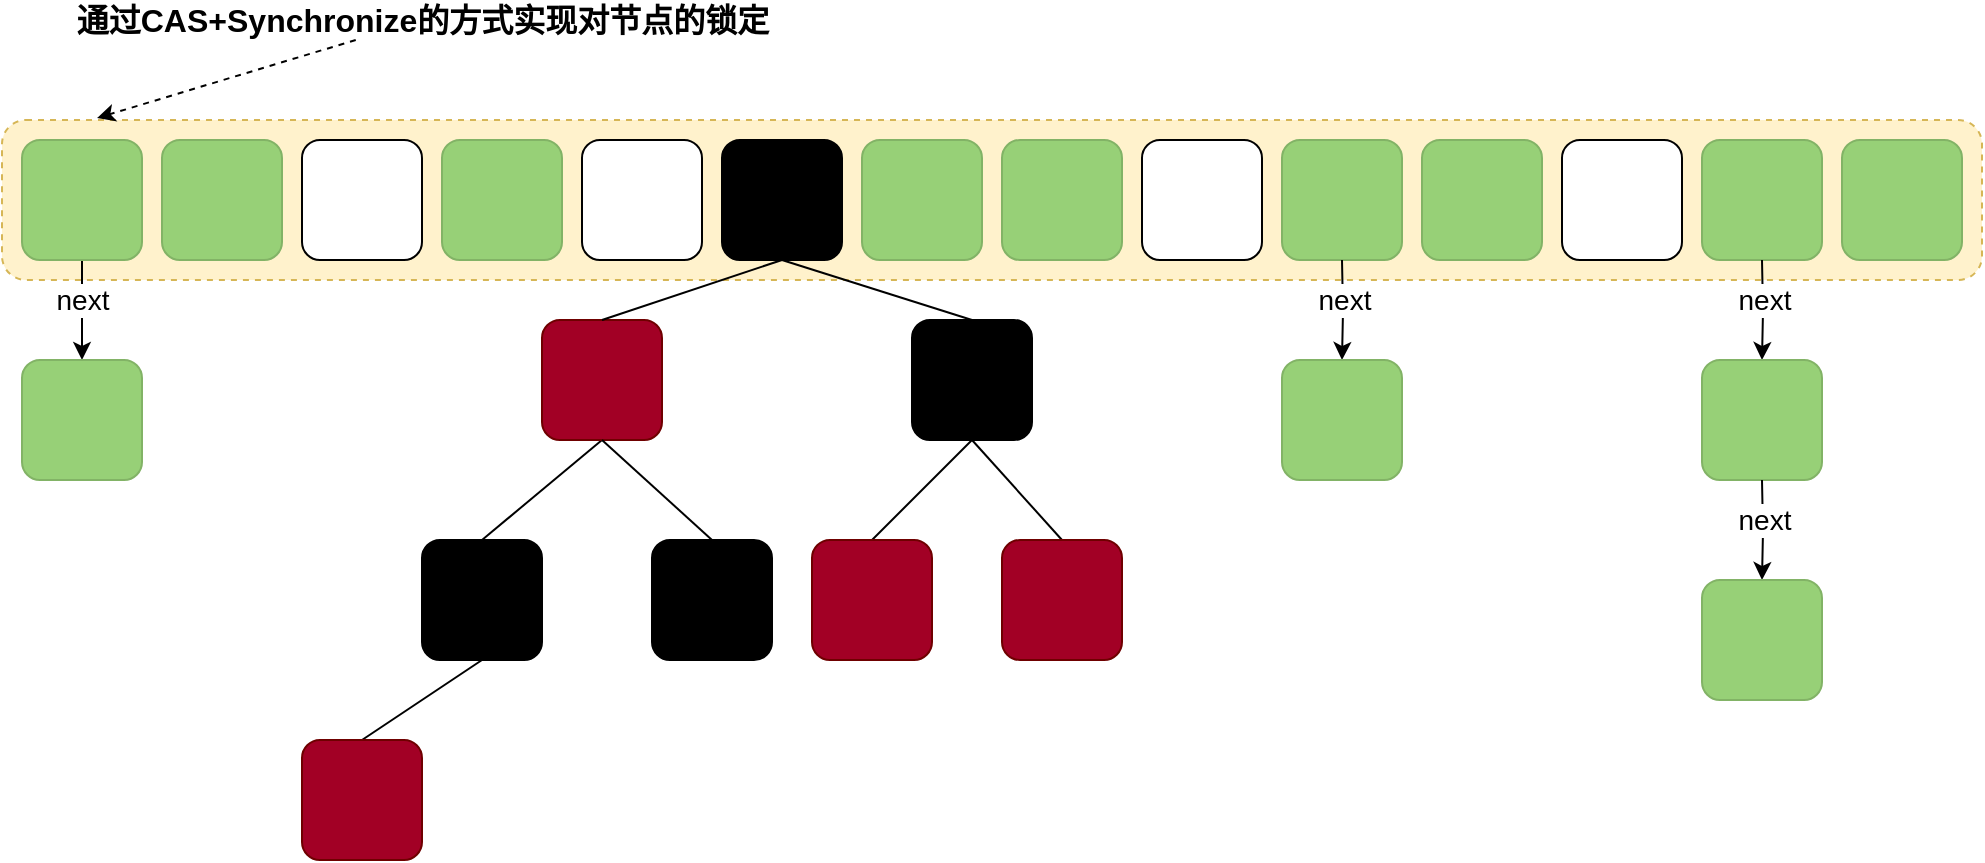 <mxfile version="15.8.7" type="device"><diagram id="Et73BvDUvmp1eKUKisZ2" name="第 1 页"><mxGraphModel dx="1102" dy="857" grid="1" gridSize="10" guides="1" tooltips="1" connect="1" arrows="1" fold="1" page="1" pageScale="1" pageWidth="1100" pageHeight="850" math="0" shadow="0"><root><mxCell id="0"/><mxCell id="1" parent="0"/><mxCell id="1-SrhRKJC72R2OhxaAqG-1" value="" style="rounded=1;whiteSpace=wrap;html=1;dashed=1;fillColor=#fff2cc;strokeColor=#d6b656;" parent="1" vertex="1"><mxGeometry x="55" y="270" width="990" height="80" as="geometry"/></mxCell><mxCell id="1-SrhRKJC72R2OhxaAqG-2" value="" style="edgeStyle=orthogonalEdgeStyle;rounded=0;orthogonalLoop=1;jettySize=auto;html=1;" parent="1" source="1-SrhRKJC72R2OhxaAqG-4" target="1-SrhRKJC72R2OhxaAqG-18" edge="1"><mxGeometry relative="1" as="geometry"/></mxCell><mxCell id="1-SrhRKJC72R2OhxaAqG-3" value="next" style="edgeLabel;html=1;align=center;verticalAlign=middle;resizable=0;points=[];fontSize=14;" parent="1-SrhRKJC72R2OhxaAqG-2" vertex="1" connectable="0"><mxGeometry x="-0.25" y="2" relative="1" as="geometry"><mxPoint x="-2" y="1" as="offset"/></mxGeometry></mxCell><mxCell id="1-SrhRKJC72R2OhxaAqG-4" value="" style="rounded=1;whiteSpace=wrap;html=1;fillColor=#97D077;strokeColor=#82b366;" parent="1" vertex="1"><mxGeometry x="65" y="280" width="60" height="60" as="geometry"/></mxCell><mxCell id="1-SrhRKJC72R2OhxaAqG-5" value="" style="rounded=1;whiteSpace=wrap;html=1;strokeColor=#82b366;fillColor=#97D077;" parent="1" vertex="1"><mxGeometry x="135" y="280" width="60" height="60" as="geometry"/></mxCell><mxCell id="1-SrhRKJC72R2OhxaAqG-6" value="" style="rounded=1;whiteSpace=wrap;html=1;" parent="1" vertex="1"><mxGeometry x="205" y="280" width="60" height="60" as="geometry"/></mxCell><mxCell id="1-SrhRKJC72R2OhxaAqG-7" value="" style="rounded=1;whiteSpace=wrap;html=1;strokeColor=#82b366;fillColor=#97D077;" parent="1" vertex="1"><mxGeometry x="275" y="280" width="60" height="60" as="geometry"/></mxCell><mxCell id="1-SrhRKJC72R2OhxaAqG-8" value="" style="rounded=1;whiteSpace=wrap;html=1;" parent="1" vertex="1"><mxGeometry x="345" y="280" width="60" height="60" as="geometry"/></mxCell><mxCell id="1-SrhRKJC72R2OhxaAqG-9" value="" style="rounded=1;whiteSpace=wrap;html=1;strokeColor=#000000;fillColor=#000000;fontColor=#000000;" parent="1" vertex="1"><mxGeometry x="415" y="280" width="60" height="60" as="geometry"/></mxCell><mxCell id="1-SrhRKJC72R2OhxaAqG-10" value="" style="rounded=1;whiteSpace=wrap;html=1;strokeColor=#82b366;fillColor=#97D077;" parent="1" vertex="1"><mxGeometry x="485" y="280" width="60" height="60" as="geometry"/></mxCell><mxCell id="1-SrhRKJC72R2OhxaAqG-11" value="" style="rounded=1;whiteSpace=wrap;html=1;strokeColor=#82b366;fillColor=#97D077;" parent="1" vertex="1"><mxGeometry x="555" y="280" width="60" height="60" as="geometry"/></mxCell><mxCell id="1-SrhRKJC72R2OhxaAqG-12" value="" style="rounded=1;whiteSpace=wrap;html=1;" parent="1" vertex="1"><mxGeometry x="625" y="280" width="60" height="60" as="geometry"/></mxCell><mxCell id="1-SrhRKJC72R2OhxaAqG-13" value="" style="rounded=1;whiteSpace=wrap;html=1;strokeColor=#82b366;fillColor=#97D077;" parent="1" vertex="1"><mxGeometry x="695" y="280" width="60" height="60" as="geometry"/></mxCell><mxCell id="1-SrhRKJC72R2OhxaAqG-14" value="" style="rounded=1;whiteSpace=wrap;html=1;strokeColor=#82b366;fillColor=#97D077;" parent="1" vertex="1"><mxGeometry x="765" y="280" width="60" height="60" as="geometry"/></mxCell><mxCell id="1-SrhRKJC72R2OhxaAqG-15" value="" style="rounded=1;whiteSpace=wrap;html=1;" parent="1" vertex="1"><mxGeometry x="835" y="280" width="60" height="60" as="geometry"/></mxCell><mxCell id="1-SrhRKJC72R2OhxaAqG-16" value="" style="rounded=1;whiteSpace=wrap;html=1;strokeColor=#82b366;fillColor=#97D077;" parent="1" vertex="1"><mxGeometry x="905" y="280" width="60" height="60" as="geometry"/></mxCell><mxCell id="1-SrhRKJC72R2OhxaAqG-17" value="" style="rounded=1;whiteSpace=wrap;html=1;strokeColor=#82b366;fillColor=#97D077;" parent="1" vertex="1"><mxGeometry x="975" y="280" width="60" height="60" as="geometry"/></mxCell><mxCell id="1-SrhRKJC72R2OhxaAqG-18" value="" style="rounded=1;whiteSpace=wrap;html=1;fillColor=#97D077;strokeColor=#82b366;" parent="1" vertex="1"><mxGeometry x="65" y="390" width="60" height="60" as="geometry"/></mxCell><mxCell id="1-SrhRKJC72R2OhxaAqG-19" style="edgeStyle=none;rounded=0;orthogonalLoop=1;jettySize=auto;html=1;exitX=0.5;exitY=1;exitDx=0;exitDy=0;entryX=0.5;entryY=0;entryDx=0;entryDy=0;endArrow=none;endFill=0;" parent="1" source="1-SrhRKJC72R2OhxaAqG-20" target="1-SrhRKJC72R2OhxaAqG-33" edge="1"><mxGeometry relative="1" as="geometry"><mxPoint x="375" y="480" as="sourcePoint"/></mxGeometry></mxCell><mxCell id="1-SrhRKJC72R2OhxaAqG-20" value="" style="rounded=1;whiteSpace=wrap;html=1;fillColor=#a20025;strokeColor=#6F0000;fontColor=#ffffff;" parent="1" vertex="1"><mxGeometry x="325" y="370" width="60" height="60" as="geometry"/></mxCell><mxCell id="1-SrhRKJC72R2OhxaAqG-21" value="" style="edgeStyle=orthogonalEdgeStyle;rounded=0;orthogonalLoop=1;jettySize=auto;html=1;" parent="1" target="1-SrhRKJC72R2OhxaAqG-23" edge="1"><mxGeometry relative="1" as="geometry"><mxPoint x="725" y="340" as="sourcePoint"/></mxGeometry></mxCell><mxCell id="1-SrhRKJC72R2OhxaAqG-22" value="next" style="edgeLabel;html=1;align=center;verticalAlign=middle;resizable=0;points=[];fontSize=14;" parent="1-SrhRKJC72R2OhxaAqG-21" vertex="1" connectable="0"><mxGeometry x="-0.25" y="2" relative="1" as="geometry"><mxPoint x="-2" y="1" as="offset"/></mxGeometry></mxCell><mxCell id="1-SrhRKJC72R2OhxaAqG-23" value="" style="rounded=1;whiteSpace=wrap;html=1;fillColor=#97D077;strokeColor=#82b366;" parent="1" vertex="1"><mxGeometry x="695" y="390" width="60" height="60" as="geometry"/></mxCell><mxCell id="1-SrhRKJC72R2OhxaAqG-24" value="" style="edgeStyle=orthogonalEdgeStyle;rounded=0;orthogonalLoop=1;jettySize=auto;html=1;" parent="1" target="1-SrhRKJC72R2OhxaAqG-26" edge="1"><mxGeometry relative="1" as="geometry"><mxPoint x="935" y="340" as="sourcePoint"/></mxGeometry></mxCell><mxCell id="1-SrhRKJC72R2OhxaAqG-25" value="next" style="edgeLabel;html=1;align=center;verticalAlign=middle;resizable=0;points=[];fontSize=14;" parent="1-SrhRKJC72R2OhxaAqG-24" vertex="1" connectable="0"><mxGeometry x="-0.25" y="2" relative="1" as="geometry"><mxPoint x="-2" y="1" as="offset"/></mxGeometry></mxCell><mxCell id="1-SrhRKJC72R2OhxaAqG-26" value="" style="rounded=1;whiteSpace=wrap;html=1;fillColor=#97D077;strokeColor=#82b366;" parent="1" vertex="1"><mxGeometry x="905" y="390" width="60" height="60" as="geometry"/></mxCell><mxCell id="1-SrhRKJC72R2OhxaAqG-27" value="" style="edgeStyle=orthogonalEdgeStyle;rounded=0;orthogonalLoop=1;jettySize=auto;html=1;" parent="1" target="1-SrhRKJC72R2OhxaAqG-29" edge="1"><mxGeometry relative="1" as="geometry"><mxPoint x="935" y="450" as="sourcePoint"/></mxGeometry></mxCell><mxCell id="1-SrhRKJC72R2OhxaAqG-28" value="next" style="edgeLabel;html=1;align=center;verticalAlign=middle;resizable=0;points=[];fontSize=14;" parent="1-SrhRKJC72R2OhxaAqG-27" vertex="1" connectable="0"><mxGeometry x="-0.25" y="2" relative="1" as="geometry"><mxPoint x="-2" y="1" as="offset"/></mxGeometry></mxCell><mxCell id="1-SrhRKJC72R2OhxaAqG-29" value="" style="rounded=1;whiteSpace=wrap;html=1;fillColor=#97D077;strokeColor=#82b366;" parent="1" vertex="1"><mxGeometry x="905" y="500" width="60" height="60" as="geometry"/></mxCell><mxCell id="1-SrhRKJC72R2OhxaAqG-30" value="" style="rounded=1;whiteSpace=wrap;html=1;fillColor=#000000;strokeColor=#000000;fontColor=#000000;" parent="1" vertex="1"><mxGeometry x="510" y="370" width="60" height="60" as="geometry"/></mxCell><mxCell id="1-SrhRKJC72R2OhxaAqG-31" value="" style="rounded=0;orthogonalLoop=1;jettySize=auto;html=1;exitX=0.5;exitY=1;exitDx=0;exitDy=0;entryX=0.5;entryY=0;entryDx=0;entryDy=0;endArrow=none;endFill=0;" parent="1" source="1-SrhRKJC72R2OhxaAqG-9" target="1-SrhRKJC72R2OhxaAqG-20" edge="1"><mxGeometry relative="1" as="geometry"><mxPoint x="455" y="460" as="sourcePoint"/><mxPoint x="455" y="510" as="targetPoint"/></mxGeometry></mxCell><mxCell id="1-SrhRKJC72R2OhxaAqG-32" value="" style="rounded=0;orthogonalLoop=1;jettySize=auto;html=1;entryX=0.5;entryY=0;entryDx=0;entryDy=0;endArrow=none;endFill=0;" parent="1" target="1-SrhRKJC72R2OhxaAqG-30" edge="1"><mxGeometry relative="1" as="geometry"><mxPoint x="445" y="340" as="sourcePoint"/><mxPoint x="385" y="400" as="targetPoint"/></mxGeometry></mxCell><mxCell id="1-SrhRKJC72R2OhxaAqG-33" value="" style="rounded=1;whiteSpace=wrap;html=1;strokeColor=#000000;fillColor=#000000;fontColor=#000000;" parent="1" vertex="1"><mxGeometry x="265" y="480" width="60" height="60" as="geometry"/></mxCell><mxCell id="1-SrhRKJC72R2OhxaAqG-34" style="edgeStyle=none;rounded=0;orthogonalLoop=1;jettySize=auto;html=1;exitX=0.5;exitY=0;exitDx=0;exitDy=0;entryX=0.5;entryY=1;entryDx=0;entryDy=0;endArrow=none;endFill=0;" parent="1" source="1-SrhRKJC72R2OhxaAqG-35" target="1-SrhRKJC72R2OhxaAqG-20" edge="1"><mxGeometry relative="1" as="geometry"/></mxCell><mxCell id="1-SrhRKJC72R2OhxaAqG-35" value="" style="rounded=1;whiteSpace=wrap;html=1;strokeColor=#000000;fillColor=#000000;fontColor=#000000;" parent="1" vertex="1"><mxGeometry x="380" y="480" width="60" height="60" as="geometry"/></mxCell><mxCell id="1-SrhRKJC72R2OhxaAqG-36" style="edgeStyle=none;rounded=0;orthogonalLoop=1;jettySize=auto;html=1;exitX=0.5;exitY=0;exitDx=0;exitDy=0;entryX=0.5;entryY=1;entryDx=0;entryDy=0;endArrow=none;endFill=0;" parent="1" source="1-SrhRKJC72R2OhxaAqG-37" target="1-SrhRKJC72R2OhxaAqG-30" edge="1"><mxGeometry relative="1" as="geometry"/></mxCell><mxCell id="1-SrhRKJC72R2OhxaAqG-37" value="" style="rounded=1;whiteSpace=wrap;html=1;strokeColor=#6F0000;fillColor=#a20025;fontColor=#ffffff;" parent="1" vertex="1"><mxGeometry x="555" y="480" width="60" height="60" as="geometry"/></mxCell><mxCell id="1-SrhRKJC72R2OhxaAqG-38" style="edgeStyle=none;rounded=0;orthogonalLoop=1;jettySize=auto;html=1;exitX=0.5;exitY=0;exitDx=0;exitDy=0;entryX=0.5;entryY=1;entryDx=0;entryDy=0;endArrow=none;endFill=0;" parent="1" source="1-SrhRKJC72R2OhxaAqG-39" target="1-SrhRKJC72R2OhxaAqG-30" edge="1"><mxGeometry relative="1" as="geometry"/></mxCell><mxCell id="1-SrhRKJC72R2OhxaAqG-39" value="" style="rounded=1;whiteSpace=wrap;html=1;fillColor=#a20025;strokeColor=#6F0000;fontColor=#ffffff;" parent="1" vertex="1"><mxGeometry x="460" y="480" width="60" height="60" as="geometry"/></mxCell><mxCell id="1-SrhRKJC72R2OhxaAqG-40" style="edgeStyle=none;rounded=0;orthogonalLoop=1;jettySize=auto;html=1;exitX=0.5;exitY=0;exitDx=0;exitDy=0;entryX=0.5;entryY=1;entryDx=0;entryDy=0;endArrow=none;endFill=0;" parent="1" source="1-SrhRKJC72R2OhxaAqG-41" target="1-SrhRKJC72R2OhxaAqG-33" edge="1"><mxGeometry relative="1" as="geometry"/></mxCell><mxCell id="1-SrhRKJC72R2OhxaAqG-41" value="" style="rounded=1;whiteSpace=wrap;html=1;fillColor=#a20025;strokeColor=#6F0000;fontColor=#ffffff;" parent="1" vertex="1"><mxGeometry x="205" y="580" width="60" height="60" as="geometry"/></mxCell><mxCell id="1-SrhRKJC72R2OhxaAqG-43" value="" style="rounded=0;orthogonalLoop=1;jettySize=auto;html=1;dashed=1;entryX=0.048;entryY=-0.012;entryDx=0;entryDy=0;entryPerimeter=0;" parent="1" source="1-SrhRKJC72R2OhxaAqG-44" target="1-SrhRKJC72R2OhxaAqG-1" edge="1"><mxGeometry relative="1" as="geometry"><mxPoint x="95" y="240" as="sourcePoint"/></mxGeometry></mxCell><mxCell id="1-SrhRKJC72R2OhxaAqG-44" value="&lt;b&gt;通过CAS+Synchronize的方式实现对节点的锁定&lt;/b&gt;" style="text;html=1;align=center;verticalAlign=middle;resizable=0;points=[];autosize=1;strokeColor=none;fillColor=none;fontSize=16;" parent="1" vertex="1"><mxGeometry x="85" y="210" width="360" height="20" as="geometry"/></mxCell></root></mxGraphModel></diagram></mxfile>